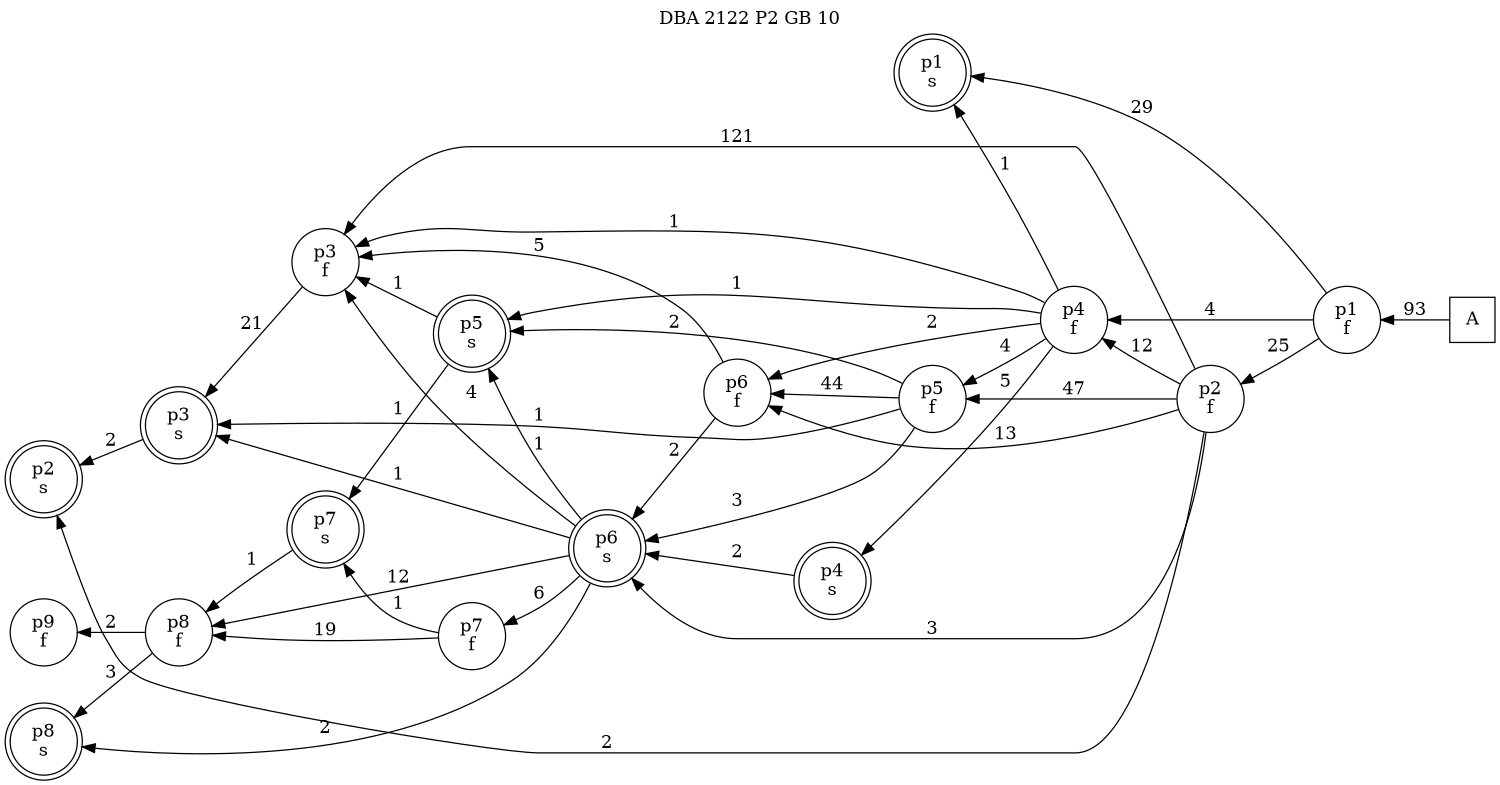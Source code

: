 digraph DBA_2122_P2_GB_10_GOOD {
labelloc="tl"
label= " DBA 2122 P2 GB 10 "
rankdir="RL";
graph [ size=" 10 , 10 !"]

"A" [shape="square" label="A"]
"p1_f" [shape="circle" label="p1
f"]
"p1_s" [shape="doublecircle" label="p1
s"]
"p2_f" [shape="circle" label="p2
f"]
"p3_f" [shape="circle" label="p3
f"]
"p4_f" [shape="circle" label="p4
f"]
"p2_s" [shape="doublecircle" label="p2
s"]
"p3_s" [shape="doublecircle" label="p3
s"]
"p4_s" [shape="doublecircle" label="p4
s"]
"p5_f" [shape="circle" label="p5
f"]
"p5_s" [shape="doublecircle" label="p5
s"]
"p6_f" [shape="circle" label="p6
f"]
"p6_s" [shape="doublecircle" label="p6
s"]
"p8_s" [shape="doublecircle" label="p8
s"]
"p7_f" [shape="circle" label="p7
f"]
"p7_s" [shape="doublecircle" label="p7
s"]
"p8_f" [shape="circle" label="p8
f"]
"p9_f" [shape="circle" label="p9
f"]
"A" -> "p1_f" [ label=93]
"p1_f" -> "p1_s" [ label=29]
"p1_f" -> "p2_f" [ label=25]
"p1_f" -> "p4_f" [ label=4]
"p2_f" -> "p3_f" [ label=121]
"p2_f" -> "p4_f" [ label=12]
"p2_f" -> "p2_s" [ label=2]
"p2_f" -> "p5_f" [ label=47]
"p2_f" -> "p6_f" [ label=13]
"p2_f" -> "p6_s" [ label=3]
"p3_f" -> "p3_s" [ label=21]
"p4_f" -> "p1_s" [ label=1]
"p4_f" -> "p3_f" [ label=1]
"p4_f" -> "p4_s" [ label=5]
"p4_f" -> "p5_f" [ label=4]
"p4_f" -> "p5_s" [ label=1]
"p4_f" -> "p6_f" [ label=2]
"p3_s" -> "p2_s" [ label=2]
"p4_s" -> "p6_s" [ label=2]
"p5_f" -> "p3_s" [ label=1]
"p5_f" -> "p5_s" [ label=2]
"p5_f" -> "p6_f" [ label=44]
"p5_f" -> "p6_s" [ label=3]
"p5_s" -> "p3_f" [ label=1]
"p5_s" -> "p7_s" [ label=1]
"p6_f" -> "p3_f" [ label=5]
"p6_f" -> "p6_s" [ label=2]
"p6_s" -> "p3_f" [ label=4]
"p6_s" -> "p3_s" [ label=1]
"p6_s" -> "p5_s" [ label=1]
"p6_s" -> "p8_s" [ label=2]
"p6_s" -> "p7_f" [ label=6]
"p6_s" -> "p8_f" [ label=12]
"p7_f" -> "p7_s" [ label=1]
"p7_f" -> "p8_f" [ label=19]
"p7_s" -> "p8_f" [ label=1]
"p8_f" -> "p8_s" [ label=3]
"p8_f" -> "p9_f" [ label=2]
}
